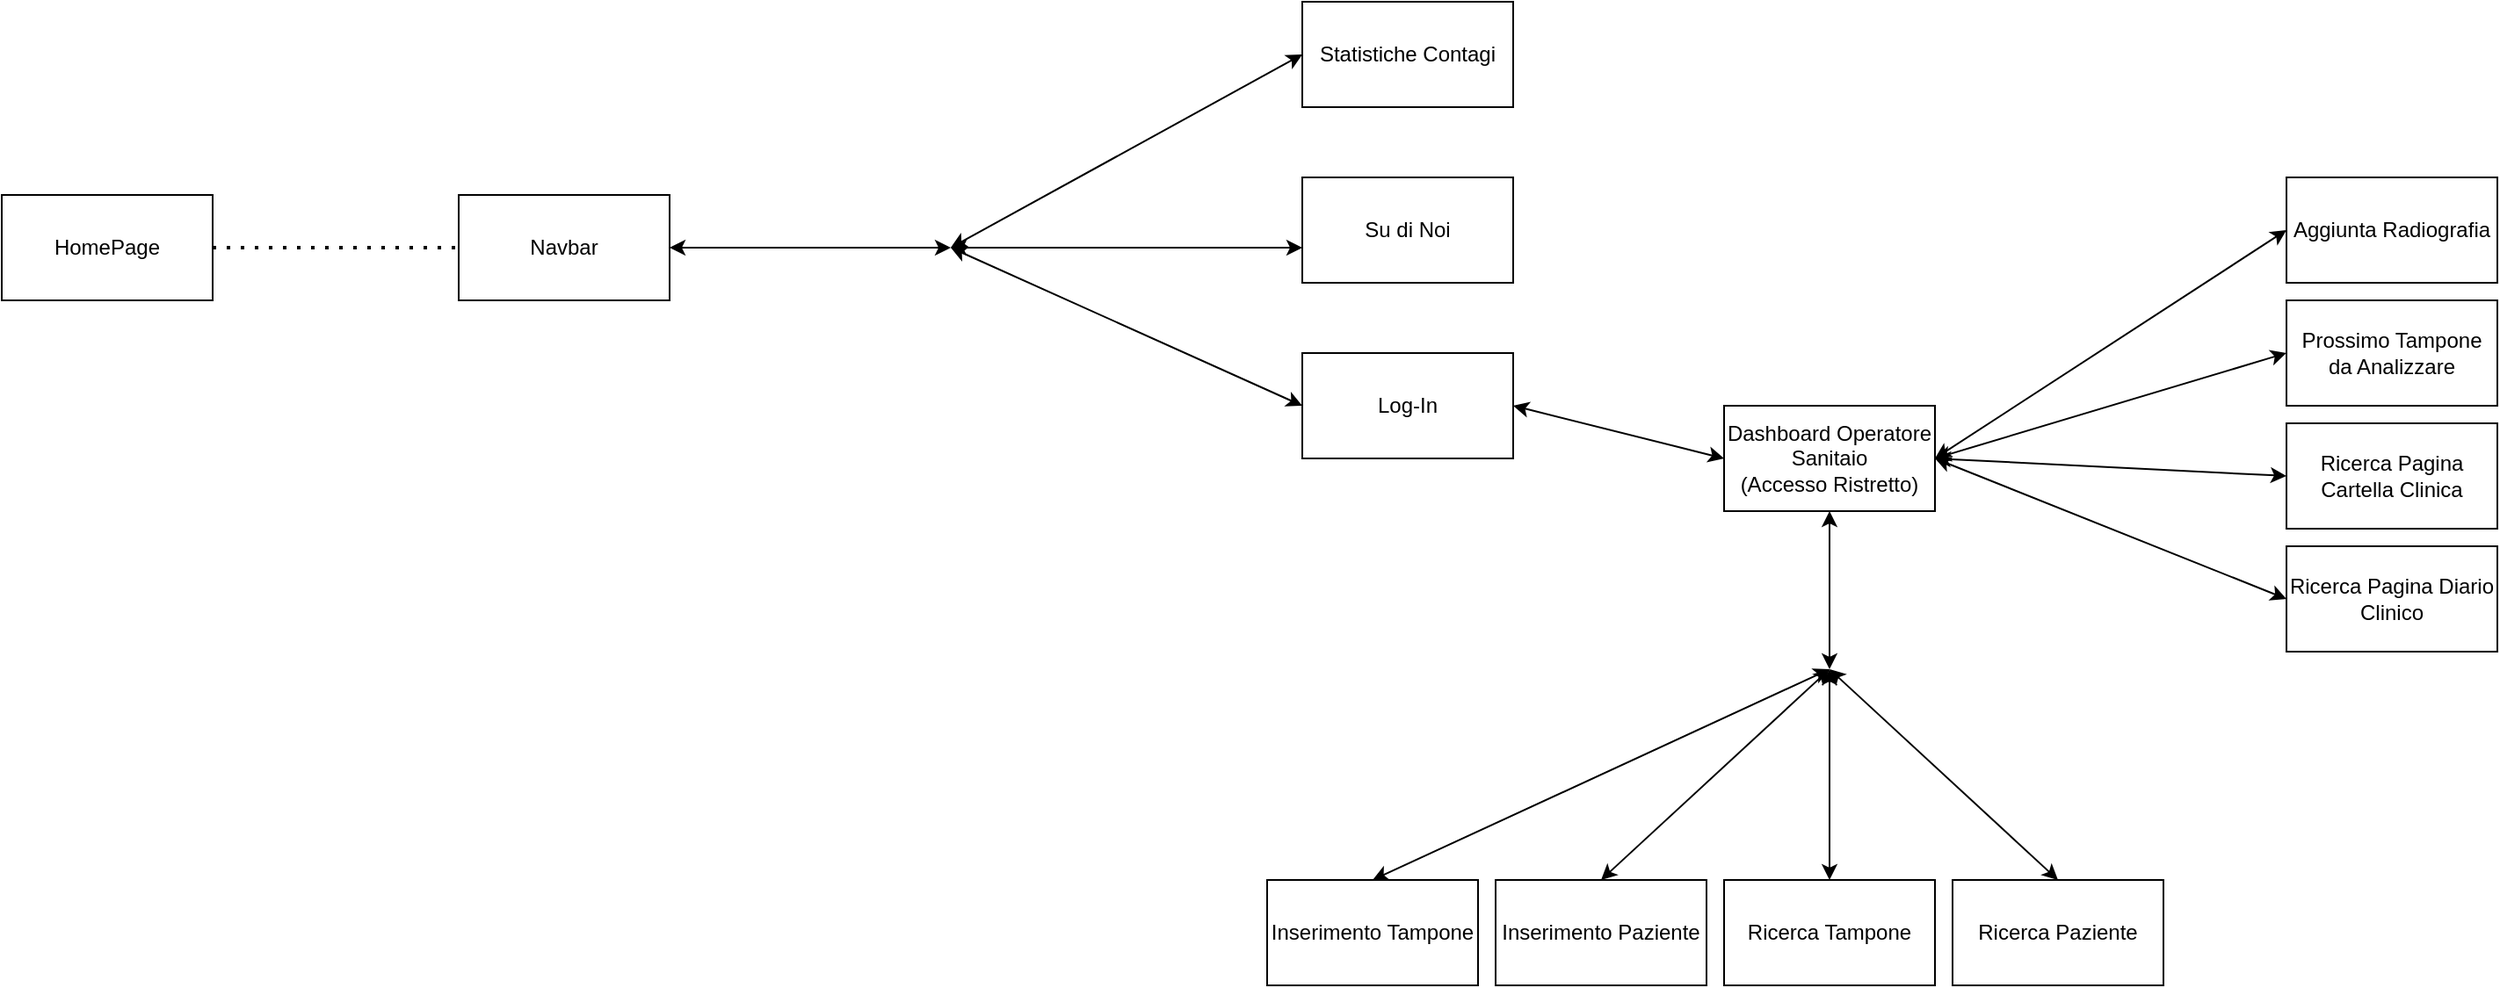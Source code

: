 <mxfile version="14.2.4" type="device"><diagram id="RCbKkB3P9baRj5t79L3q" name="Page-1"><mxGraphModel dx="1422" dy="794" grid="1" gridSize="10" guides="1" tooltips="1" connect="1" arrows="1" fold="1" page="1" pageScale="1" pageWidth="1654" pageHeight="2336" math="0" shadow="0"><root><mxCell id="0"/><mxCell id="1" parent="0"/><mxCell id="B-KxPPfOHcaEpzDLBqOe-1" value="Navbar" style="rounded=0;whiteSpace=wrap;html=1;" vertex="1" parent="1"><mxGeometry x="280" y="330" width="120" height="60" as="geometry"/></mxCell><mxCell id="B-KxPPfOHcaEpzDLBqOe-3" value="" style="endArrow=classic;startArrow=classic;html=1;exitX=1;exitY=0.5;exitDx=0;exitDy=0;" edge="1" parent="1" source="B-KxPPfOHcaEpzDLBqOe-1"><mxGeometry width="50" height="50" relative="1" as="geometry"><mxPoint x="800" y="440" as="sourcePoint"/><mxPoint x="560" y="360" as="targetPoint"/></mxGeometry></mxCell><mxCell id="B-KxPPfOHcaEpzDLBqOe-4" value="" style="endArrow=classic;startArrow=classic;html=1;exitX=1;exitY=0.5;exitDx=0;exitDy=0;" edge="1" parent="1"><mxGeometry width="50" height="50" relative="1" as="geometry"><mxPoint x="560" y="360" as="sourcePoint"/><mxPoint x="760" y="250" as="targetPoint"/></mxGeometry></mxCell><mxCell id="B-KxPPfOHcaEpzDLBqOe-5" value="" style="endArrow=classic;startArrow=classic;html=1;exitX=1;exitY=0.5;exitDx=0;exitDy=0;" edge="1" parent="1"><mxGeometry width="50" height="50" relative="1" as="geometry"><mxPoint x="560" y="360" as="sourcePoint"/><mxPoint x="760" y="360" as="targetPoint"/></mxGeometry></mxCell><mxCell id="B-KxPPfOHcaEpzDLBqOe-6" value="" style="endArrow=classic;startArrow=classic;html=1;exitX=1;exitY=0.5;exitDx=0;exitDy=0;" edge="1" parent="1"><mxGeometry width="50" height="50" relative="1" as="geometry"><mxPoint x="560" y="360" as="sourcePoint"/><mxPoint x="760" y="450" as="targetPoint"/></mxGeometry></mxCell><mxCell id="B-KxPPfOHcaEpzDLBqOe-7" value="Statistiche Contagi" style="rounded=0;whiteSpace=wrap;html=1;" vertex="1" parent="1"><mxGeometry x="760" y="220" width="120" height="60" as="geometry"/></mxCell><mxCell id="B-KxPPfOHcaEpzDLBqOe-8" value="Su di Noi" style="rounded=0;whiteSpace=wrap;html=1;" vertex="1" parent="1"><mxGeometry x="760" y="320" width="120" height="60" as="geometry"/></mxCell><mxCell id="B-KxPPfOHcaEpzDLBqOe-9" value="Log-In" style="rounded=0;whiteSpace=wrap;html=1;" vertex="1" parent="1"><mxGeometry x="760" y="420" width="120" height="60" as="geometry"/></mxCell><mxCell id="B-KxPPfOHcaEpzDLBqOe-10" value="HomePage" style="rounded=0;whiteSpace=wrap;html=1;" vertex="1" parent="1"><mxGeometry x="20" y="330" width="120" height="60" as="geometry"/></mxCell><mxCell id="B-KxPPfOHcaEpzDLBqOe-11" value="" style="endArrow=none;dashed=1;html=1;dashPattern=1 3;strokeWidth=2;exitX=1;exitY=0.5;exitDx=0;exitDy=0;entryX=0;entryY=0.5;entryDx=0;entryDy=0;" edge="1" parent="1" source="B-KxPPfOHcaEpzDLBqOe-10" target="B-KxPPfOHcaEpzDLBqOe-1"><mxGeometry width="50" height="50" relative="1" as="geometry"><mxPoint x="360" y="430" as="sourcePoint"/><mxPoint x="410" y="380" as="targetPoint"/></mxGeometry></mxCell><mxCell id="B-KxPPfOHcaEpzDLBqOe-13" value="" style="endArrow=classic;startArrow=classic;html=1;exitX=1;exitY=0.5;exitDx=0;exitDy=0;" edge="1" parent="1" source="B-KxPPfOHcaEpzDLBqOe-9"><mxGeometry width="50" height="50" relative="1" as="geometry"><mxPoint x="930" y="490" as="sourcePoint"/><mxPoint x="1000" y="480" as="targetPoint"/></mxGeometry></mxCell><mxCell id="B-KxPPfOHcaEpzDLBqOe-15" value="Dashboard Operatore Sanitaio&lt;br&gt;(Accesso Ristretto)" style="rounded=0;whiteSpace=wrap;html=1;" vertex="1" parent="1"><mxGeometry x="1000" y="450" width="120" height="60" as="geometry"/></mxCell><mxCell id="B-KxPPfOHcaEpzDLBqOe-16" value="" style="endArrow=classic;startArrow=classic;html=1;exitX=0.5;exitY=1;exitDx=0;exitDy=0;" edge="1" parent="1" source="B-KxPPfOHcaEpzDLBqOe-15"><mxGeometry width="50" height="50" relative="1" as="geometry"><mxPoint x="1070" y="540" as="sourcePoint"/><mxPoint x="1060" y="600" as="targetPoint"/></mxGeometry></mxCell><mxCell id="B-KxPPfOHcaEpzDLBqOe-17" value="" style="endArrow=classic;startArrow=classic;html=1;exitX=0.5;exitY=0;exitDx=0;exitDy=0;" edge="1" parent="1" source="B-KxPPfOHcaEpzDLBqOe-18"><mxGeometry width="50" height="50" relative="1" as="geometry"><mxPoint x="860" y="710" as="sourcePoint"/><mxPoint x="1060" y="600" as="targetPoint"/></mxGeometry></mxCell><mxCell id="B-KxPPfOHcaEpzDLBqOe-18" value="Inserimento Tampone" style="rounded=0;whiteSpace=wrap;html=1;" vertex="1" parent="1"><mxGeometry x="740" y="720" width="120" height="60" as="geometry"/></mxCell><mxCell id="B-KxPPfOHcaEpzDLBqOe-19" value="" style="endArrow=classic;startArrow=classic;html=1;exitX=0.5;exitY=0;exitDx=0;exitDy=0;" edge="1" parent="1" source="B-KxPPfOHcaEpzDLBqOe-20"><mxGeometry width="50" height="50" relative="1" as="geometry"><mxPoint x="950" y="720" as="sourcePoint"/><mxPoint x="1060" y="600" as="targetPoint"/></mxGeometry></mxCell><mxCell id="B-KxPPfOHcaEpzDLBqOe-20" value="Inserimento Paziente" style="rounded=0;whiteSpace=wrap;html=1;" vertex="1" parent="1"><mxGeometry x="870" y="720" width="120" height="60" as="geometry"/></mxCell><mxCell id="B-KxPPfOHcaEpzDLBqOe-21" value="Ricerca Tampone" style="rounded=0;whiteSpace=wrap;html=1;" vertex="1" parent="1"><mxGeometry x="1000" y="720" width="120" height="60" as="geometry"/></mxCell><mxCell id="B-KxPPfOHcaEpzDLBqOe-22" value="Ricerca Paziente" style="rounded=0;whiteSpace=wrap;html=1;" vertex="1" parent="1"><mxGeometry x="1130" y="720" width="120" height="60" as="geometry"/></mxCell><mxCell id="B-KxPPfOHcaEpzDLBqOe-23" value="Aggiunta Radiografia" style="rounded=0;whiteSpace=wrap;html=1;" vertex="1" parent="1"><mxGeometry x="1320" y="320" width="120" height="60" as="geometry"/></mxCell><mxCell id="B-KxPPfOHcaEpzDLBqOe-24" value="Prossimo Tampone da Analizzare" style="rounded=0;whiteSpace=wrap;html=1;" vertex="1" parent="1"><mxGeometry x="1320" y="390" width="120" height="60" as="geometry"/></mxCell><mxCell id="B-KxPPfOHcaEpzDLBqOe-25" value="Ricerca Pagina Cartella Clinica" style="rounded=0;whiteSpace=wrap;html=1;" vertex="1" parent="1"><mxGeometry x="1320" y="460" width="120" height="60" as="geometry"/></mxCell><mxCell id="B-KxPPfOHcaEpzDLBqOe-26" value="Ricerca Pagina Diario Clinico" style="rounded=0;whiteSpace=wrap;html=1;" vertex="1" parent="1"><mxGeometry x="1320" y="530" width="120" height="60" as="geometry"/></mxCell><mxCell id="B-KxPPfOHcaEpzDLBqOe-27" value="" style="endArrow=classic;startArrow=classic;html=1;exitX=0.5;exitY=0;exitDx=0;exitDy=0;" edge="1" parent="1" source="B-KxPPfOHcaEpzDLBqOe-21"><mxGeometry width="50" height="50" relative="1" as="geometry"><mxPoint x="1060" y="650" as="sourcePoint"/><mxPoint x="1060" y="600" as="targetPoint"/></mxGeometry></mxCell><mxCell id="B-KxPPfOHcaEpzDLBqOe-28" value="" style="endArrow=classic;startArrow=classic;html=1;exitX=0.5;exitY=0;exitDx=0;exitDy=0;" edge="1" parent="1" source="B-KxPPfOHcaEpzDLBqOe-22"><mxGeometry width="50" height="50" relative="1" as="geometry"><mxPoint x="1200" y="650" as="sourcePoint"/><mxPoint x="1060" y="600" as="targetPoint"/></mxGeometry></mxCell><mxCell id="B-KxPPfOHcaEpzDLBqOe-29" value="" style="endArrow=classic;startArrow=classic;html=1;exitX=0;exitY=0.5;exitDx=0;exitDy=0;entryX=1;entryY=0.5;entryDx=0;entryDy=0;" edge="1" parent="1" source="B-KxPPfOHcaEpzDLBqOe-23" target="B-KxPPfOHcaEpzDLBqOe-15"><mxGeometry width="50" height="50" relative="1" as="geometry"><mxPoint x="1240" y="460" as="sourcePoint"/><mxPoint x="1240" y="550" as="targetPoint"/></mxGeometry></mxCell><mxCell id="B-KxPPfOHcaEpzDLBqOe-30" value="" style="endArrow=classic;startArrow=classic;html=1;exitX=0;exitY=0.5;exitDx=0;exitDy=0;entryX=1;entryY=0.5;entryDx=0;entryDy=0;" edge="1" parent="1" source="B-KxPPfOHcaEpzDLBqOe-24" target="B-KxPPfOHcaEpzDLBqOe-15"><mxGeometry width="50" height="50" relative="1" as="geometry"><mxPoint x="1320" y="415" as="sourcePoint"/><mxPoint x="1120" y="545" as="targetPoint"/></mxGeometry></mxCell><mxCell id="B-KxPPfOHcaEpzDLBqOe-31" value="" style="endArrow=classic;startArrow=classic;html=1;exitX=0;exitY=0.5;exitDx=0;exitDy=0;entryX=1;entryY=0.5;entryDx=0;entryDy=0;" edge="1" parent="1" source="B-KxPPfOHcaEpzDLBqOe-25" target="B-KxPPfOHcaEpzDLBqOe-15"><mxGeometry width="50" height="50" relative="1" as="geometry"><mxPoint x="1240" y="470" as="sourcePoint"/><mxPoint x="1040" y="530" as="targetPoint"/></mxGeometry></mxCell><mxCell id="B-KxPPfOHcaEpzDLBqOe-32" value="" style="endArrow=classic;startArrow=classic;html=1;exitX=0;exitY=0.5;exitDx=0;exitDy=0;entryX=1;entryY=0.5;entryDx=0;entryDy=0;" edge="1" parent="1" source="B-KxPPfOHcaEpzDLBqOe-26" target="B-KxPPfOHcaEpzDLBqOe-15"><mxGeometry width="50" height="50" relative="1" as="geometry"><mxPoint x="1200" y="530" as="sourcePoint"/><mxPoint x="1000" y="520" as="targetPoint"/></mxGeometry></mxCell></root></mxGraphModel></diagram></mxfile>